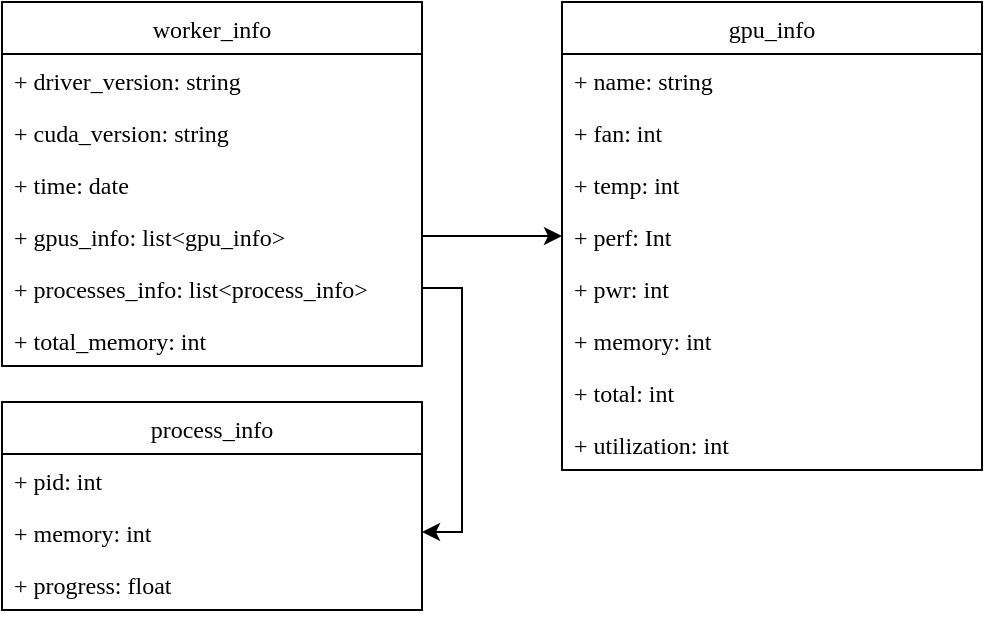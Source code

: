 <mxfile version="20.6.2" type="github" pages="3">
  <diagram id="l8iKmZXDf4mdo6dWSt96" name="worker_info 类图">
    <mxGraphModel dx="1412" dy="698" grid="1" gridSize="10" guides="1" tooltips="1" connect="1" arrows="1" fold="1" page="1" pageScale="1" pageWidth="827" pageHeight="1169" math="0" shadow="0">
      <root>
        <mxCell id="0" />
        <mxCell id="1" parent="0" />
        <mxCell id="XGkscIAyU1HbfZGT-A6a-1" value="worker_info" style="swimlane;fontStyle=0;childLayout=stackLayout;horizontal=1;startSize=26;fillColor=none;horizontalStack=0;resizeParent=1;resizeParentMax=0;resizeLast=0;collapsible=1;marginBottom=0;swimlaneLine=1;strokeColor=default;direction=east;fontFamily=Times New Roman;" parent="1" vertex="1">
          <mxGeometry x="40" y="40" width="210" height="182" as="geometry">
            <mxRectangle x="40" y="40" width="100" height="30" as="alternateBounds" />
          </mxGeometry>
        </mxCell>
        <mxCell id="XGkscIAyU1HbfZGT-A6a-2" value="+ driver_version: string" style="text;strokeColor=none;fillColor=none;align=left;verticalAlign=top;spacingLeft=4;spacingRight=4;overflow=hidden;rotatable=0;points=[[0,0.5],[1,0.5]];portConstraint=eastwest;swimlaneLine=1;fontFamily=Times New Roman;" parent="XGkscIAyU1HbfZGT-A6a-1" vertex="1">
          <mxGeometry y="26" width="210" height="26" as="geometry" />
        </mxCell>
        <mxCell id="XGkscIAyU1HbfZGT-A6a-3" value="+ cuda_version: string" style="text;strokeColor=none;fillColor=none;align=left;verticalAlign=top;spacingLeft=4;spacingRight=4;overflow=hidden;rotatable=0;points=[[0,0.5],[1,0.5]];portConstraint=eastwest;swimlaneLine=1;fontFamily=Times New Roman;" parent="XGkscIAyU1HbfZGT-A6a-1" vertex="1">
          <mxGeometry y="52" width="210" height="26" as="geometry" />
        </mxCell>
        <mxCell id="XGkscIAyU1HbfZGT-A6a-4" value="+ time: date" style="text;strokeColor=none;fillColor=none;align=left;verticalAlign=top;spacingLeft=4;spacingRight=4;overflow=hidden;rotatable=0;points=[[0,0.5],[1,0.5]];portConstraint=eastwest;swimlaneLine=1;fontFamily=Times New Roman;" parent="XGkscIAyU1HbfZGT-A6a-1" vertex="1">
          <mxGeometry y="78" width="210" height="26" as="geometry" />
        </mxCell>
        <mxCell id="XGkscIAyU1HbfZGT-A6a-86" value="+ gpus_info: list&lt;gpu_info&gt;" style="text;strokeColor=none;fillColor=none;align=left;verticalAlign=top;spacingLeft=4;spacingRight=4;overflow=hidden;rotatable=0;points=[[0,0.5],[1,0.5]];portConstraint=eastwest;swimlaneLine=1;fontFamily=Times New Roman;" parent="XGkscIAyU1HbfZGT-A6a-1" vertex="1">
          <mxGeometry y="104" width="210" height="26" as="geometry" />
        </mxCell>
        <mxCell id="XGkscIAyU1HbfZGT-A6a-85" value="+ processes_info: list&lt;process_info&gt;" style="text;strokeColor=none;fillColor=none;align=left;verticalAlign=top;spacingLeft=4;spacingRight=4;overflow=hidden;rotatable=0;points=[[0,0.5],[1,0.5]];portConstraint=eastwest;swimlaneLine=1;fontFamily=Times New Roman;" parent="XGkscIAyU1HbfZGT-A6a-1" vertex="1">
          <mxGeometry y="130" width="210" height="26" as="geometry" />
        </mxCell>
        <mxCell id="XGkscIAyU1HbfZGT-A6a-84" value="+ total_memory: int" style="text;strokeColor=none;fillColor=none;align=left;verticalAlign=top;spacingLeft=4;spacingRight=4;overflow=hidden;rotatable=0;points=[[0,0.5],[1,0.5]];portConstraint=eastwest;swimlaneLine=1;fontFamily=Times New Roman;" parent="XGkscIAyU1HbfZGT-A6a-1" vertex="1">
          <mxGeometry y="156" width="210" height="26" as="geometry" />
        </mxCell>
        <mxCell id="Ia2evkQxHKpXpExzpttw-1" value="gpu_info" style="swimlane;fontStyle=0;childLayout=stackLayout;horizontal=1;startSize=26;fillColor=none;horizontalStack=0;resizeParent=1;resizeParentMax=0;resizeLast=0;collapsible=1;marginBottom=0;strokeColor=default;fontFamily=Times New Roman;" parent="1" vertex="1">
          <mxGeometry x="320" y="40" width="210" height="234" as="geometry" />
        </mxCell>
        <mxCell id="Ia2evkQxHKpXpExzpttw-2" value="+ name: string" style="text;strokeColor=none;fillColor=none;align=left;verticalAlign=top;spacingLeft=4;spacingRight=4;overflow=hidden;rotatable=0;points=[[0,0.5],[1,0.5]];portConstraint=eastwest;fontFamily=Times New Roman;" parent="Ia2evkQxHKpXpExzpttw-1" vertex="1">
          <mxGeometry y="26" width="210" height="26" as="geometry" />
        </mxCell>
        <mxCell id="Ia2evkQxHKpXpExzpttw-3" value="+ fan: int" style="text;strokeColor=none;fillColor=none;align=left;verticalAlign=top;spacingLeft=4;spacingRight=4;overflow=hidden;rotatable=0;points=[[0,0.5],[1,0.5]];portConstraint=eastwest;fontFamily=Times New Roman;" parent="Ia2evkQxHKpXpExzpttw-1" vertex="1">
          <mxGeometry y="52" width="210" height="26" as="geometry" />
        </mxCell>
        <mxCell id="Ia2evkQxHKpXpExzpttw-4" value="+ temp: int" style="text;strokeColor=none;fillColor=none;align=left;verticalAlign=top;spacingLeft=4;spacingRight=4;overflow=hidden;rotatable=0;points=[[0,0.5],[1,0.5]];portConstraint=eastwest;fontFamily=Times New Roman;" parent="Ia2evkQxHKpXpExzpttw-1" vertex="1">
          <mxGeometry y="78" width="210" height="26" as="geometry" />
        </mxCell>
        <mxCell id="Ia2evkQxHKpXpExzpttw-5" value="+ perf: Int" style="text;strokeColor=none;fillColor=none;align=left;verticalAlign=top;spacingLeft=4;spacingRight=4;overflow=hidden;rotatable=0;points=[[0,0.5],[1,0.5]];portConstraint=eastwest;fontFamily=Times New Roman;" parent="Ia2evkQxHKpXpExzpttw-1" vertex="1">
          <mxGeometry y="104" width="210" height="26" as="geometry" />
        </mxCell>
        <mxCell id="Ia2evkQxHKpXpExzpttw-6" value="+ pwr: int" style="text;strokeColor=none;fillColor=none;align=left;verticalAlign=top;spacingLeft=4;spacingRight=4;overflow=hidden;rotatable=0;points=[[0,0.5],[1,0.5]];portConstraint=eastwest;fontFamily=Times New Roman;" parent="Ia2evkQxHKpXpExzpttw-1" vertex="1">
          <mxGeometry y="130" width="210" height="26" as="geometry" />
        </mxCell>
        <mxCell id="Ia2evkQxHKpXpExzpttw-7" value="+ memory: int" style="text;strokeColor=none;fillColor=none;align=left;verticalAlign=top;spacingLeft=4;spacingRight=4;overflow=hidden;rotatable=0;points=[[0,0.5],[1,0.5]];portConstraint=eastwest;fontFamily=Times New Roman;" parent="Ia2evkQxHKpXpExzpttw-1" vertex="1">
          <mxGeometry y="156" width="210" height="26" as="geometry" />
        </mxCell>
        <mxCell id="Ia2evkQxHKpXpExzpttw-8" value="+ total: int" style="text;strokeColor=none;fillColor=none;align=left;verticalAlign=top;spacingLeft=4;spacingRight=4;overflow=hidden;rotatable=0;points=[[0,0.5],[1,0.5]];portConstraint=eastwest;fontFamily=Times New Roman;" parent="Ia2evkQxHKpXpExzpttw-1" vertex="1">
          <mxGeometry y="182" width="210" height="26" as="geometry" />
        </mxCell>
        <mxCell id="Ia2evkQxHKpXpExzpttw-9" value="+ utilization: int" style="text;strokeColor=none;fillColor=none;align=left;verticalAlign=top;spacingLeft=4;spacingRight=4;overflow=hidden;rotatable=0;points=[[0,0.5],[1,0.5]];portConstraint=eastwest;fontFamily=Times New Roman;" parent="Ia2evkQxHKpXpExzpttw-1" vertex="1">
          <mxGeometry y="208" width="210" height="26" as="geometry" />
        </mxCell>
        <mxCell id="LKX8Lh8B1uWVjHzPbZSv-1" value="process_info" style="swimlane;fontStyle=0;childLayout=stackLayout;horizontal=1;startSize=26;fillColor=none;horizontalStack=0;resizeParent=1;resizeParentMax=0;resizeLast=0;collapsible=1;marginBottom=0;strokeColor=default;fontFamily=Times New Roman;" parent="1" vertex="1">
          <mxGeometry x="40" y="240" width="210" height="104" as="geometry" />
        </mxCell>
        <mxCell id="LKX8Lh8B1uWVjHzPbZSv-2" value="+ pid: int" style="text;strokeColor=none;fillColor=none;align=left;verticalAlign=top;spacingLeft=4;spacingRight=4;overflow=hidden;rotatable=0;points=[[0,0.5],[1,0.5]];portConstraint=eastwest;fontFamily=Times New Roman;" parent="LKX8Lh8B1uWVjHzPbZSv-1" vertex="1">
          <mxGeometry y="26" width="210" height="26" as="geometry" />
        </mxCell>
        <mxCell id="LKX8Lh8B1uWVjHzPbZSv-3" value="+ memory: int" style="text;strokeColor=none;fillColor=none;align=left;verticalAlign=top;spacingLeft=4;spacingRight=4;overflow=hidden;rotatable=0;points=[[0,0.5],[1,0.5]];portConstraint=eastwest;fontFamily=Times New Roman;" parent="LKX8Lh8B1uWVjHzPbZSv-1" vertex="1">
          <mxGeometry y="52" width="210" height="26" as="geometry" />
        </mxCell>
        <mxCell id="LKX8Lh8B1uWVjHzPbZSv-4" value="+ progress: float" style="text;strokeColor=none;fillColor=none;align=left;verticalAlign=top;spacingLeft=4;spacingRight=4;overflow=hidden;rotatable=0;points=[[0,0.5],[1,0.5]];portConstraint=eastwest;fontFamily=Times New Roman;" parent="LKX8Lh8B1uWVjHzPbZSv-1" vertex="1">
          <mxGeometry y="78" width="210" height="26" as="geometry" />
        </mxCell>
        <mxCell id="LKX8Lh8B1uWVjHzPbZSv-7" style="edgeStyle=orthogonalEdgeStyle;rounded=0;orthogonalLoop=1;jettySize=auto;html=1;exitX=1;exitY=0.5;exitDx=0;exitDy=0;fontFamily=Times New Roman;" parent="1" source="XGkscIAyU1HbfZGT-A6a-86" target="Ia2evkQxHKpXpExzpttw-5" edge="1">
          <mxGeometry relative="1" as="geometry" />
        </mxCell>
        <mxCell id="LKX8Lh8B1uWVjHzPbZSv-8" style="edgeStyle=orthogonalEdgeStyle;rounded=0;orthogonalLoop=1;jettySize=auto;html=1;exitX=1;exitY=0.5;exitDx=0;exitDy=0;entryX=1;entryY=0.5;entryDx=0;entryDy=0;fontFamily=Times New Roman;" parent="1" source="XGkscIAyU1HbfZGT-A6a-85" target="LKX8Lh8B1uWVjHzPbZSv-3" edge="1">
          <mxGeometry relative="1" as="geometry" />
        </mxCell>
      </root>
    </mxGraphModel>
  </diagram>
  <diagram id="J3iUiw0qJQW4hA0Bxt5Z" name="gpu_info">
    <mxGraphModel dx="1426" dy="712" grid="1" gridSize="10" guides="1" tooltips="1" connect="1" arrows="1" fold="1" page="1" pageScale="1" pageWidth="827" pageHeight="1169" math="0" shadow="0">
      <root>
        <mxCell id="0" />
        <mxCell id="1" parent="0" />
      </root>
    </mxGraphModel>
  </diagram>
  <diagram id="SGCiOkovbxFRKuY4gNMh" name="process_info">
    <mxGraphModel dx="1426" dy="712" grid="1" gridSize="10" guides="1" tooltips="1" connect="1" arrows="1" fold="1" page="1" pageScale="1" pageWidth="827" pageHeight="1169" math="0" shadow="0">
      <root>
        <mxCell id="0" />
        <mxCell id="1" parent="0" />
      </root>
    </mxGraphModel>
  </diagram>
</mxfile>
